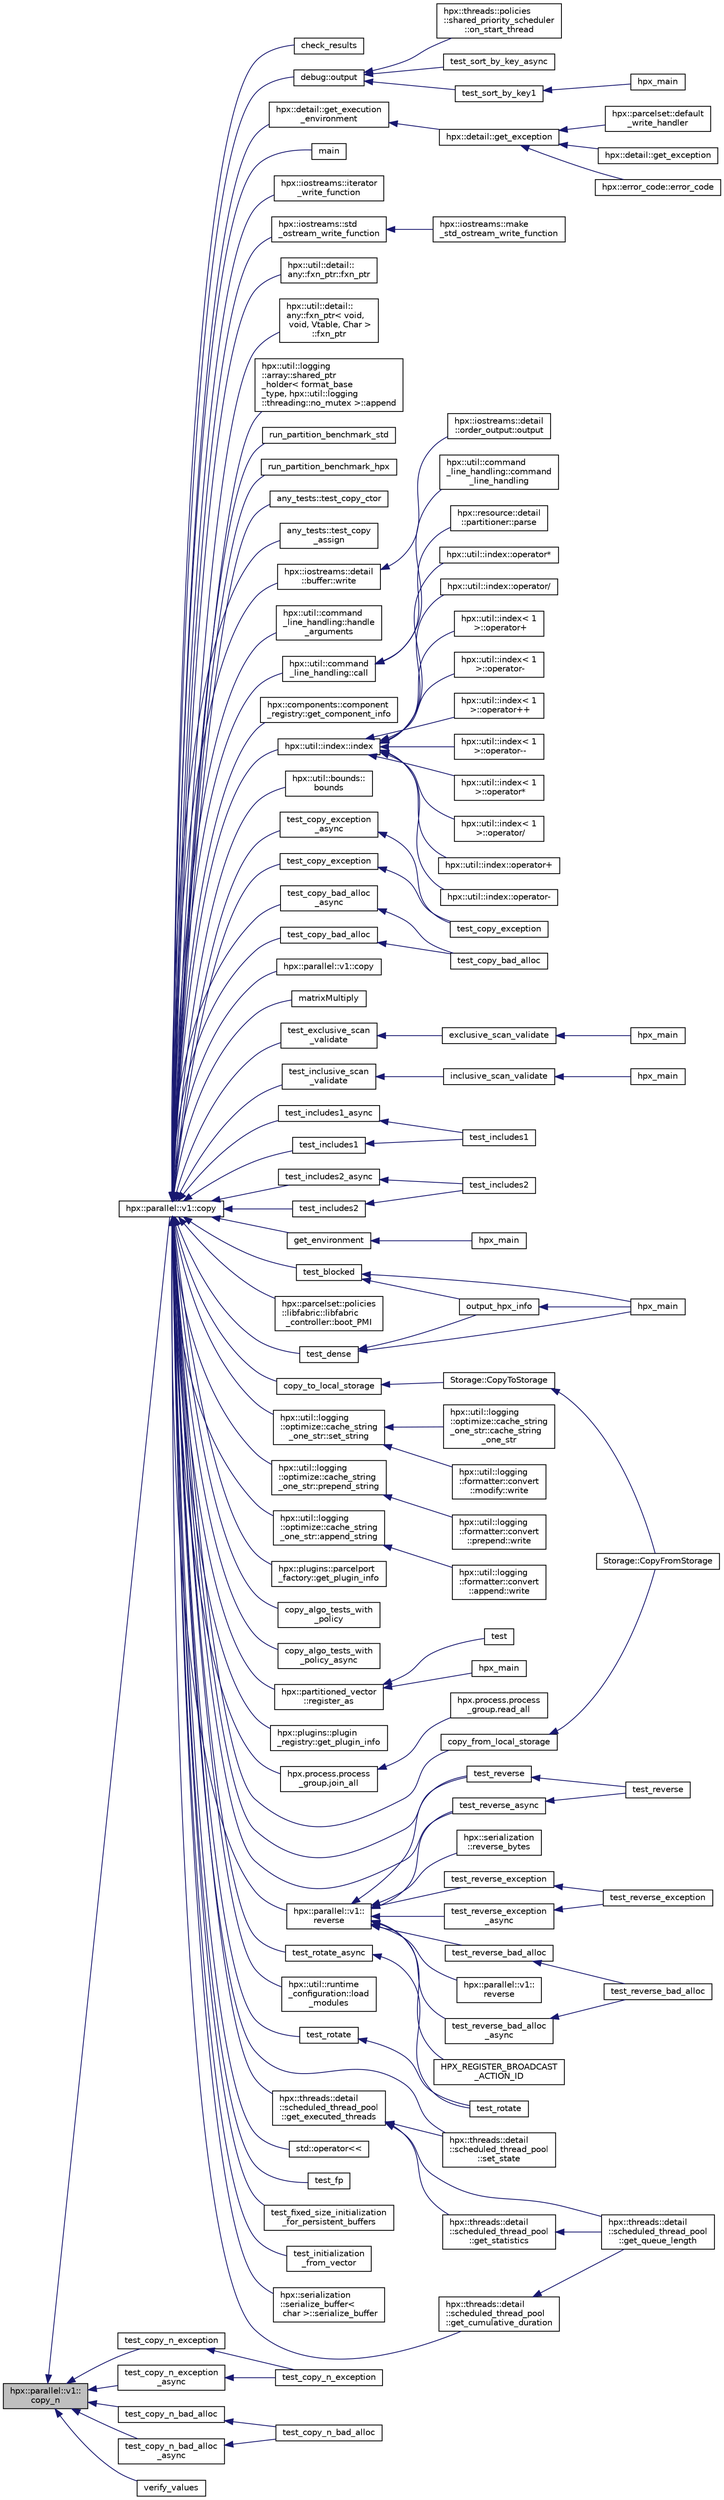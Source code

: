 digraph "hpx::parallel::v1::copy_n"
{
  edge [fontname="Helvetica",fontsize="10",labelfontname="Helvetica",labelfontsize="10"];
  node [fontname="Helvetica",fontsize="10",shape=record];
  rankdir="LR";
  Node670 [label="hpx::parallel::v1::\lcopy_n",height=0.2,width=0.4,color="black", fillcolor="grey75", style="filled", fontcolor="black"];
  Node670 -> Node671 [dir="back",color="midnightblue",fontsize="10",style="solid",fontname="Helvetica"];
  Node671 [label="hpx::parallel::v1::copy",height=0.2,width=0.4,color="black", fillcolor="white", style="filled",URL="$db/db9/namespacehpx_1_1parallel_1_1v1.html#a502f993845638113034b4a1629b7a3c7"];
  Node671 -> Node672 [dir="back",color="midnightblue",fontsize="10",style="solid",fontname="Helvetica"];
  Node672 [label="hpx::util::detail::\lany::fxn_ptr::fxn_ptr",height=0.2,width=0.4,color="black", fillcolor="white", style="filled",URL="$d7/dcb/structhpx_1_1util_1_1detail_1_1any_1_1fxn__ptr.html#ac412cd5fb1858a7626b032904bfcc99d"];
  Node671 -> Node673 [dir="back",color="midnightblue",fontsize="10",style="solid",fontname="Helvetica"];
  Node673 [label="hpx::util::detail::\lany::fxn_ptr\< void,\l void, Vtable, Char \>\l::fxn_ptr",height=0.2,width=0.4,color="black", fillcolor="white", style="filled",URL="$d4/dfd/structhpx_1_1util_1_1detail_1_1any_1_1fxn__ptr_3_01void_00_01void_00_01_vtable_00_01_char_01_4.html#a34b8b84c43fba3e9c96736494926ef9e"];
  Node671 -> Node674 [dir="back",color="midnightblue",fontsize="10",style="solid",fontname="Helvetica"];
  Node674 [label="hpx::util::logging\l::array::shared_ptr\l_holder\< format_base\l_type, hpx::util::logging\l::threading::no_mutex \>::append",height=0.2,width=0.4,color="black", fillcolor="white", style="filled",URL="$d3/d8f/classhpx_1_1util_1_1logging_1_1array_1_1shared__ptr__holder.html#a048beba4280ba0e17bf9b63e48202479"];
  Node671 -> Node675 [dir="back",color="midnightblue",fontsize="10",style="solid",fontname="Helvetica"];
  Node675 [label="run_partition_benchmark_std",height=0.2,width=0.4,color="black", fillcolor="white", style="filled",URL="$d9/d88/benchmark__partition_8cpp.html#a8587bbea477cabbc07fb8c0909fda4bf"];
  Node671 -> Node676 [dir="back",color="midnightblue",fontsize="10",style="solid",fontname="Helvetica"];
  Node676 [label="run_partition_benchmark_hpx",height=0.2,width=0.4,color="black", fillcolor="white", style="filled",URL="$d9/d88/benchmark__partition_8cpp.html#a5c3c49868cd7a8f750c0d4d67d90501c"];
  Node671 -> Node677 [dir="back",color="midnightblue",fontsize="10",style="solid",fontname="Helvetica"];
  Node677 [label="any_tests::test_copy_ctor",height=0.2,width=0.4,color="black", fillcolor="white", style="filled",URL="$de/db0/namespaceany__tests.html#a4d2963fdb2362116cd7576b469e16554"];
  Node671 -> Node678 [dir="back",color="midnightblue",fontsize="10",style="solid",fontname="Helvetica"];
  Node678 [label="any_tests::test_copy\l_assign",height=0.2,width=0.4,color="black", fillcolor="white", style="filled",URL="$de/db0/namespaceany__tests.html#aedf0528c40685a62151d9d189d9478a8"];
  Node671 -> Node679 [dir="back",color="midnightblue",fontsize="10",style="solid",fontname="Helvetica"];
  Node679 [label="hpx::iostreams::detail\l::buffer::write",height=0.2,width=0.4,color="black", fillcolor="white", style="filled",URL="$d0/d8a/structhpx_1_1iostreams_1_1detail_1_1buffer.html#a3806c1acdff428b6a80e01c3304b1320"];
  Node679 -> Node680 [dir="back",color="midnightblue",fontsize="10",style="solid",fontname="Helvetica"];
  Node680 [label="hpx::iostreams::detail\l::order_output::output",height=0.2,width=0.4,color="black", fillcolor="white", style="filled",URL="$d8/d93/structhpx_1_1iostreams_1_1detail_1_1order__output.html#aa91d162ef08182ee688436517a0724c7"];
  Node671 -> Node681 [dir="back",color="midnightblue",fontsize="10",style="solid",fontname="Helvetica"];
  Node681 [label="hpx::util::command\l_line_handling::handle\l_arguments",height=0.2,width=0.4,color="black", fillcolor="white", style="filled",URL="$d2/df0/structhpx_1_1util_1_1command__line__handling.html#a1aa8a009a61fe583bf8de6e144846eee"];
  Node671 -> Node682 [dir="back",color="midnightblue",fontsize="10",style="solid",fontname="Helvetica"];
  Node682 [label="hpx::util::command\l_line_handling::call",height=0.2,width=0.4,color="black", fillcolor="white", style="filled",URL="$d2/df0/structhpx_1_1util_1_1command__line__handling.html#a88a7542cea910b1dcb77191654c3419e"];
  Node682 -> Node683 [dir="back",color="midnightblue",fontsize="10",style="solid",fontname="Helvetica"];
  Node683 [label="hpx::util::command\l_line_handling::command\l_line_handling",height=0.2,width=0.4,color="black", fillcolor="white", style="filled",URL="$d2/df0/structhpx_1_1util_1_1command__line__handling.html#a41c8e4f57b82b9f0357d259c70d11527"];
  Node682 -> Node684 [dir="back",color="midnightblue",fontsize="10",style="solid",fontname="Helvetica"];
  Node684 [label="hpx::resource::detail\l::partitioner::parse",height=0.2,width=0.4,color="black", fillcolor="white", style="filled",URL="$d0/dab/classhpx_1_1resource_1_1detail_1_1partitioner.html#a8319dd5018945e7d493f7a6d88a6ca02"];
  Node671 -> Node685 [dir="back",color="midnightblue",fontsize="10",style="solid",fontname="Helvetica"];
  Node685 [label="hpx::components::component\l_registry::get_component_info",height=0.2,width=0.4,color="black", fillcolor="white", style="filled",URL="$de/da5/structhpx_1_1components_1_1component__registry.html#a12bb12c156afc3b514f5ae5aed45090f",tooltip="Return the ini-information for all contained components. "];
  Node671 -> Node686 [dir="back",color="midnightblue",fontsize="10",style="solid",fontname="Helvetica"];
  Node686 [label="hpx::util::index::index",height=0.2,width=0.4,color="black", fillcolor="white", style="filled",URL="$de/d30/classhpx_1_1util_1_1index.html#abf882e9cdd8bf9d95b4faba144f9caed",tooltip="Effects: Zero-initializes each component. "];
  Node686 -> Node687 [dir="back",color="midnightblue",fontsize="10",style="solid",fontname="Helvetica"];
  Node687 [label="hpx::util::index::operator+",height=0.2,width=0.4,color="black", fillcolor="white", style="filled",URL="$de/d30/classhpx_1_1util_1_1index.html#aa34af735cadc4d8a2b5692f4b412912e",tooltip="Returns: index<Rank>{*this} += rhs. "];
  Node686 -> Node688 [dir="back",color="midnightblue",fontsize="10",style="solid",fontname="Helvetica"];
  Node688 [label="hpx::util::index::operator-",height=0.2,width=0.4,color="black", fillcolor="white", style="filled",URL="$de/d30/classhpx_1_1util_1_1index.html#af2673a8ee8f0a7d06b05aa0df21dd4fd",tooltip="Returns: index<Rank>{*this} -= rhs. "];
  Node686 -> Node689 [dir="back",color="midnightblue",fontsize="10",style="solid",fontname="Helvetica"];
  Node689 [label="hpx::util::index::operator*",height=0.2,width=0.4,color="black", fillcolor="white", style="filled",URL="$de/d30/classhpx_1_1util_1_1index.html#a88b206e4eed810dfb3b2bc0946511fc1",tooltip="Returns: index<Rank>{*this} *= v. "];
  Node686 -> Node690 [dir="back",color="midnightblue",fontsize="10",style="solid",fontname="Helvetica"];
  Node690 [label="hpx::util::index::operator/",height=0.2,width=0.4,color="black", fillcolor="white", style="filled",URL="$de/d30/classhpx_1_1util_1_1index.html#acd7ae8f549efa876966cf63fecef7bd6",tooltip="Returns: index<Rank>{*this} /= v. "];
  Node686 -> Node691 [dir="back",color="midnightblue",fontsize="10",style="solid",fontname="Helvetica"];
  Node691 [label="hpx::util::index\< 1\l \>::operator+",height=0.2,width=0.4,color="black", fillcolor="white", style="filled",URL="$d5/d22/classhpx_1_1util_1_1index_3_011_01_4.html#ae39412c026f3104fa5ae68e39be44d36",tooltip="Returns: index<Rank>{*this} += rhs. "];
  Node686 -> Node692 [dir="back",color="midnightblue",fontsize="10",style="solid",fontname="Helvetica"];
  Node692 [label="hpx::util::index\< 1\l \>::operator-",height=0.2,width=0.4,color="black", fillcolor="white", style="filled",URL="$d5/d22/classhpx_1_1util_1_1index_3_011_01_4.html#addbab11e083426c0fb78a18934335abf",tooltip="Returns: index<Rank>{*this} -= rhs. "];
  Node686 -> Node693 [dir="back",color="midnightblue",fontsize="10",style="solid",fontname="Helvetica"];
  Node693 [label="hpx::util::index\< 1\l \>::operator++",height=0.2,width=0.4,color="black", fillcolor="white", style="filled",URL="$d5/d22/classhpx_1_1util_1_1index_3_011_01_4.html#aec7d69c870cafa096c629a0a9e7503ad"];
  Node686 -> Node694 [dir="back",color="midnightblue",fontsize="10",style="solid",fontname="Helvetica"];
  Node694 [label="hpx::util::index\< 1\l \>::operator--",height=0.2,width=0.4,color="black", fillcolor="white", style="filled",URL="$d5/d22/classhpx_1_1util_1_1index_3_011_01_4.html#a1f14fc3ee6db184107e5d112e03dd6f7"];
  Node686 -> Node695 [dir="back",color="midnightblue",fontsize="10",style="solid",fontname="Helvetica"];
  Node695 [label="hpx::util::index\< 1\l \>::operator*",height=0.2,width=0.4,color="black", fillcolor="white", style="filled",URL="$d5/d22/classhpx_1_1util_1_1index_3_011_01_4.html#a32f4ab025e08253ba6acf9351b1694da",tooltip="Returns: index<Rank>{*this} *= v. "];
  Node686 -> Node696 [dir="back",color="midnightblue",fontsize="10",style="solid",fontname="Helvetica"];
  Node696 [label="hpx::util::index\< 1\l \>::operator/",height=0.2,width=0.4,color="black", fillcolor="white", style="filled",URL="$d5/d22/classhpx_1_1util_1_1index_3_011_01_4.html#a3d225d331fb3d8dc8fcb9e760c9518d9",tooltip="Returns: index<Rank>{*this} /= v. "];
  Node671 -> Node697 [dir="back",color="midnightblue",fontsize="10",style="solid",fontname="Helvetica"];
  Node697 [label="hpx::util::bounds::\lbounds",height=0.2,width=0.4,color="black", fillcolor="white", style="filled",URL="$d4/d1b/classhpx_1_1util_1_1bounds.html#a601f156f60c6e659628f03d389770fe7",tooltip="Effects: Zero-initializes each component. "];
  Node671 -> Node698 [dir="back",color="midnightblue",fontsize="10",style="solid",fontname="Helvetica"];
  Node698 [label="test_copy_exception",height=0.2,width=0.4,color="black", fillcolor="white", style="filled",URL="$d9/d54/copy_8cpp.html#a8ffc3bbb8c0f16b653e0f5c7cc243f21"];
  Node698 -> Node699 [dir="back",color="midnightblue",fontsize="10",style="solid",fontname="Helvetica"];
  Node699 [label="test_copy_exception",height=0.2,width=0.4,color="black", fillcolor="white", style="filled",URL="$d9/d54/copy_8cpp.html#af7fb37549a32793d916e9bad873d5813"];
  Node671 -> Node700 [dir="back",color="midnightblue",fontsize="10",style="solid",fontname="Helvetica"];
  Node700 [label="test_copy_exception\l_async",height=0.2,width=0.4,color="black", fillcolor="white", style="filled",URL="$d9/d54/copy_8cpp.html#a975f6058b2ad575758bb9c1b54a1c464"];
  Node700 -> Node699 [dir="back",color="midnightblue",fontsize="10",style="solid",fontname="Helvetica"];
  Node671 -> Node701 [dir="back",color="midnightblue",fontsize="10",style="solid",fontname="Helvetica"];
  Node701 [label="test_copy_bad_alloc",height=0.2,width=0.4,color="black", fillcolor="white", style="filled",URL="$d9/d54/copy_8cpp.html#a4c5374392b9ae4528dc31288a3a45d20"];
  Node701 -> Node702 [dir="back",color="midnightblue",fontsize="10",style="solid",fontname="Helvetica"];
  Node702 [label="test_copy_bad_alloc",height=0.2,width=0.4,color="black", fillcolor="white", style="filled",URL="$d9/d54/copy_8cpp.html#aedcfd9653ff5c789744b7fa97fdf2823"];
  Node671 -> Node703 [dir="back",color="midnightblue",fontsize="10",style="solid",fontname="Helvetica"];
  Node703 [label="test_copy_bad_alloc\l_async",height=0.2,width=0.4,color="black", fillcolor="white", style="filled",URL="$d9/d54/copy_8cpp.html#aae3d66abea479b770899329ccb071715"];
  Node703 -> Node702 [dir="back",color="midnightblue",fontsize="10",style="solid",fontname="Helvetica"];
  Node671 -> Node704 [dir="back",color="midnightblue",fontsize="10",style="solid",fontname="Helvetica"];
  Node704 [label="hpx::parallel::v1::copy",height=0.2,width=0.4,color="black", fillcolor="white", style="filled",URL="$db/db9/namespacehpx_1_1parallel_1_1v1.html#acbc0b8406e3e0e109cbbae1ba799520f"];
  Node671 -> Node705 [dir="back",color="midnightblue",fontsize="10",style="solid",fontname="Helvetica"];
  Node705 [label="matrixMultiply",height=0.2,width=0.4,color="black", fillcolor="white", style="filled",URL="$dd/d84/cublas__matmul_8cpp.html#aa067c394898cc546b800722bc5eae6ee"];
  Node671 -> Node706 [dir="back",color="midnightblue",fontsize="10",style="solid",fontname="Helvetica"];
  Node706 [label="hpx::detail::get_execution\l_environment",height=0.2,width=0.4,color="black", fillcolor="white", style="filled",URL="$d5/dbe/namespacehpx_1_1detail.html#a3e32a0565372de65928b1a495a4e9d2b"];
  Node706 -> Node707 [dir="back",color="midnightblue",fontsize="10",style="solid",fontname="Helvetica"];
  Node707 [label="hpx::detail::get_exception",height=0.2,width=0.4,color="black", fillcolor="white", style="filled",URL="$d5/dbe/namespacehpx_1_1detail.html#a9bc870a59e82a707b66f801d11a31524"];
  Node707 -> Node708 [dir="back",color="midnightblue",fontsize="10",style="solid",fontname="Helvetica"];
  Node708 [label="hpx::error_code::error_code",height=0.2,width=0.4,color="black", fillcolor="white", style="filled",URL="$d0/ddf/classhpx_1_1error__code.html#a6c75f772a727844e82acc4bda0478be1"];
  Node707 -> Node709 [dir="back",color="midnightblue",fontsize="10",style="solid",fontname="Helvetica"];
  Node709 [label="hpx::parcelset::default\l_write_handler",height=0.2,width=0.4,color="black", fillcolor="white", style="filled",URL="$d4/d41/namespacehpx_1_1parcelset.html#afbd7ba917a0c0adcad43f9b8b0ef1dc2"];
  Node707 -> Node710 [dir="back",color="midnightblue",fontsize="10",style="solid",fontname="Helvetica"];
  Node710 [label="hpx::detail::get_exception",height=0.2,width=0.4,color="black", fillcolor="white", style="filled",URL="$d5/dbe/namespacehpx_1_1detail.html#ae1fcb86925dcb6c7699a858634407236"];
  Node671 -> Node711 [dir="back",color="midnightblue",fontsize="10",style="solid",fontname="Helvetica"];
  Node711 [label="test_exclusive_scan\l_validate",height=0.2,width=0.4,color="black", fillcolor="white", style="filled",URL="$df/d8d/exclusive__scan__validate_8cpp.html#a3ad0827210ccbc9a0b7c3f7082df3661"];
  Node711 -> Node712 [dir="back",color="midnightblue",fontsize="10",style="solid",fontname="Helvetica"];
  Node712 [label="exclusive_scan_validate",height=0.2,width=0.4,color="black", fillcolor="white", style="filled",URL="$df/d8d/exclusive__scan__validate_8cpp.html#a3178f79cb25796b61aa07c085078a217"];
  Node712 -> Node713 [dir="back",color="midnightblue",fontsize="10",style="solid",fontname="Helvetica"];
  Node713 [label="hpx_main",height=0.2,width=0.4,color="black", fillcolor="white", style="filled",URL="$df/d8d/exclusive__scan__validate_8cpp.html#a4ca51ec94fa82421fc621b58eef7b01c"];
  Node671 -> Node714 [dir="back",color="midnightblue",fontsize="10",style="solid",fontname="Helvetica"];
  Node714 [label="test_includes1",height=0.2,width=0.4,color="black", fillcolor="white", style="filled",URL="$dc/d10/includes_8cpp.html#ac9a328bca1819c3cf102403b9e78af4d"];
  Node714 -> Node715 [dir="back",color="midnightblue",fontsize="10",style="solid",fontname="Helvetica"];
  Node715 [label="test_includes1",height=0.2,width=0.4,color="black", fillcolor="white", style="filled",URL="$dc/d10/includes_8cpp.html#a6d101b4dd9e1eda799b990378346277a"];
  Node671 -> Node716 [dir="back",color="midnightblue",fontsize="10",style="solid",fontname="Helvetica"];
  Node716 [label="test_includes1_async",height=0.2,width=0.4,color="black", fillcolor="white", style="filled",URL="$dc/d10/includes_8cpp.html#a54dad366ee0ed5b7f40cb5bf2eb78c8b"];
  Node716 -> Node715 [dir="back",color="midnightblue",fontsize="10",style="solid",fontname="Helvetica"];
  Node671 -> Node717 [dir="back",color="midnightblue",fontsize="10",style="solid",fontname="Helvetica"];
  Node717 [label="test_includes2",height=0.2,width=0.4,color="black", fillcolor="white", style="filled",URL="$dc/d10/includes_8cpp.html#aa28131ce41bfe9d6f55063ecaaa95d0b"];
  Node717 -> Node718 [dir="back",color="midnightblue",fontsize="10",style="solid",fontname="Helvetica"];
  Node718 [label="test_includes2",height=0.2,width=0.4,color="black", fillcolor="white", style="filled",URL="$dc/d10/includes_8cpp.html#a094e019ec3ea270d55f1b58f7e08cfd0"];
  Node671 -> Node719 [dir="back",color="midnightblue",fontsize="10",style="solid",fontname="Helvetica"];
  Node719 [label="test_includes2_async",height=0.2,width=0.4,color="black", fillcolor="white", style="filled",URL="$dc/d10/includes_8cpp.html#a74f23df4b3d3dfced1942f74518c545e"];
  Node719 -> Node718 [dir="back",color="midnightblue",fontsize="10",style="solid",fontname="Helvetica"];
  Node671 -> Node720 [dir="back",color="midnightblue",fontsize="10",style="solid",fontname="Helvetica"];
  Node720 [label="test_inclusive_scan\l_validate",height=0.2,width=0.4,color="black", fillcolor="white", style="filled",URL="$d1/d1e/inclusive__scan__tests_8hpp.html#a2576aec37ed584e4e707efc8e894d04f"];
  Node720 -> Node721 [dir="back",color="midnightblue",fontsize="10",style="solid",fontname="Helvetica"];
  Node721 [label="inclusive_scan_validate",height=0.2,width=0.4,color="black", fillcolor="white", style="filled",URL="$d4/d31/inclusive__scan_8cpp.html#ac12e0974d9a242534d53315ebffcf4ea"];
  Node721 -> Node722 [dir="back",color="midnightblue",fontsize="10",style="solid",fontname="Helvetica"];
  Node722 [label="hpx_main",height=0.2,width=0.4,color="black", fillcolor="white", style="filled",URL="$d4/d31/inclusive__scan_8cpp.html#a4ca51ec94fa82421fc621b58eef7b01c"];
  Node671 -> Node723 [dir="back",color="midnightblue",fontsize="10",style="solid",fontname="Helvetica"];
  Node723 [label="get_environment",height=0.2,width=0.4,color="black", fillcolor="white", style="filled",URL="$df/ddc/launch__process_8cpp.html#a0cf78c7984634501049f3dc46fd28d69"];
  Node723 -> Node724 [dir="back",color="midnightblue",fontsize="10",style="solid",fontname="Helvetica"];
  Node724 [label="hpx_main",height=0.2,width=0.4,color="black", fillcolor="white", style="filled",URL="$df/ddc/launch__process_8cpp.html#a4ca51ec94fa82421fc621b58eef7b01c"];
  Node671 -> Node725 [dir="back",color="midnightblue",fontsize="10",style="solid",fontname="Helvetica"];
  Node725 [label="hpx::parcelset::policies\l::libfabric::libfabric\l_controller::boot_PMI",height=0.2,width=0.4,color="black", fillcolor="white", style="filled",URL="$db/d9f/classhpx_1_1parcelset_1_1policies_1_1libfabric_1_1libfabric__controller.html#a8107a3c0779afb2b6f59b6f2d7fed085"];
  Node671 -> Node726 [dir="back",color="midnightblue",fontsize="10",style="solid",fontname="Helvetica"];
  Node726 [label="copy_to_local_storage",height=0.2,width=0.4,color="black", fillcolor="white", style="filled",URL="$db/daa/network__storage_8cpp.html#a4a30e53cccd72e7de949feb0415f8d20"];
  Node726 -> Node727 [dir="back",color="midnightblue",fontsize="10",style="solid",fontname="Helvetica"];
  Node727 [label="Storage::CopyToStorage",height=0.2,width=0.4,color="black", fillcolor="white", style="filled",URL="$db/dd5/namespace_storage.html#a67db530df57f7b0d41ea9afcaac8946c"];
  Node727 -> Node728 [dir="back",color="midnightblue",fontsize="10",style="solid",fontname="Helvetica"];
  Node728 [label="Storage::CopyFromStorage",height=0.2,width=0.4,color="black", fillcolor="white", style="filled",URL="$db/dd5/namespace_storage.html#afc22ee9d2a21b6e473f85bb8b98c93b0"];
  Node671 -> Node729 [dir="back",color="midnightblue",fontsize="10",style="solid",fontname="Helvetica"];
  Node729 [label="copy_from_local_storage",height=0.2,width=0.4,color="black", fillcolor="white", style="filled",URL="$db/daa/network__storage_8cpp.html#a6abda1483818c08b41b9b2eeb5d974a3"];
  Node729 -> Node728 [dir="back",color="midnightblue",fontsize="10",style="solid",fontname="Helvetica"];
  Node671 -> Node730 [dir="back",color="midnightblue",fontsize="10",style="solid",fontname="Helvetica"];
  Node730 [label="hpx::util::logging\l::optimize::cache_string\l_one_str::set_string",height=0.2,width=0.4,color="black", fillcolor="white", style="filled",URL="$d2/df1/structhpx_1_1util_1_1logging_1_1optimize_1_1cache__string__one__str.html#a68a6011976ebbb742364cbdcbbad654c"];
  Node730 -> Node731 [dir="back",color="midnightblue",fontsize="10",style="solid",fontname="Helvetica"];
  Node731 [label="hpx::util::logging\l::formatter::convert\l::modify::write",height=0.2,width=0.4,color="black", fillcolor="white", style="filled",URL="$df/d5f/namespacehpx_1_1util_1_1logging_1_1formatter_1_1convert_1_1modify.html#a7c07f6847ab66deacc9a8f568981251f"];
  Node730 -> Node732 [dir="back",color="midnightblue",fontsize="10",style="solid",fontname="Helvetica"];
  Node732 [label="hpx::util::logging\l::optimize::cache_string\l_one_str::cache_string\l_one_str",height=0.2,width=0.4,color="black", fillcolor="white", style="filled",URL="$d2/df1/structhpx_1_1util_1_1logging_1_1optimize_1_1cache__string__one__str.html#acb8b3a32a98895381f06c406f4c0f923"];
  Node671 -> Node733 [dir="back",color="midnightblue",fontsize="10",style="solid",fontname="Helvetica"];
  Node733 [label="hpx::util::logging\l::optimize::cache_string\l_one_str::prepend_string",height=0.2,width=0.4,color="black", fillcolor="white", style="filled",URL="$d2/df1/structhpx_1_1util_1_1logging_1_1optimize_1_1cache__string__one__str.html#ac65d8bb47cd38308b999f665ec8e743f"];
  Node733 -> Node734 [dir="back",color="midnightblue",fontsize="10",style="solid",fontname="Helvetica"];
  Node734 [label="hpx::util::logging\l::formatter::convert\l::prepend::write",height=0.2,width=0.4,color="black", fillcolor="white", style="filled",URL="$de/d08/namespacehpx_1_1util_1_1logging_1_1formatter_1_1convert_1_1prepend.html#a9d1f7a8714138e4c036db67efa8a84ef"];
  Node671 -> Node735 [dir="back",color="midnightblue",fontsize="10",style="solid",fontname="Helvetica"];
  Node735 [label="hpx::util::logging\l::optimize::cache_string\l_one_str::append_string",height=0.2,width=0.4,color="black", fillcolor="white", style="filled",URL="$d2/df1/structhpx_1_1util_1_1logging_1_1optimize_1_1cache__string__one__str.html#aa454ed031c9577ea72be70dc9db7fb0e"];
  Node735 -> Node736 [dir="back",color="midnightblue",fontsize="10",style="solid",fontname="Helvetica"];
  Node736 [label="hpx::util::logging\l::formatter::convert\l::append::write",height=0.2,width=0.4,color="black", fillcolor="white", style="filled",URL="$da/d97/namespacehpx_1_1util_1_1logging_1_1formatter_1_1convert_1_1append.html#a4b983567f53121b8e642d2b68e4b56d7"];
  Node671 -> Node737 [dir="back",color="midnightblue",fontsize="10",style="solid",fontname="Helvetica"];
  Node737 [label="hpx::plugins::parcelport\l_factory::get_plugin_info",height=0.2,width=0.4,color="black", fillcolor="white", style="filled",URL="$d2/d50/structhpx_1_1plugins_1_1parcelport__factory.html#ae0bfc9ba44b48f0fab21ce8ad91f98aa"];
  Node671 -> Node738 [dir="back",color="midnightblue",fontsize="10",style="solid",fontname="Helvetica"];
  Node738 [label="copy_algo_tests_with\l_policy",height=0.2,width=0.4,color="black", fillcolor="white", style="filled",URL="$d9/d91/partitioned__vector__copy_8cpp.html#ae0e3f9d05350442941fbd4339e31e6be"];
  Node671 -> Node739 [dir="back",color="midnightblue",fontsize="10",style="solid",fontname="Helvetica"];
  Node739 [label="copy_algo_tests_with\l_policy_async",height=0.2,width=0.4,color="black", fillcolor="white", style="filled",URL="$d9/d91/partitioned__vector__copy_8cpp.html#a2a8bfcd77f2b6d1bef69bbfcd08f2ca3"];
  Node671 -> Node740 [dir="back",color="midnightblue",fontsize="10",style="solid",fontname="Helvetica"];
  Node740 [label="hpx::partitioned_vector\l::register_as",height=0.2,width=0.4,color="black", fillcolor="white", style="filled",URL="$d1/d60/classhpx_1_1partitioned__vector.html#aa5bc9806884a016563badd3631acba76"];
  Node740 -> Node741 [dir="back",color="midnightblue",fontsize="10",style="solid",fontname="Helvetica"];
  Node741 [label="hpx_main",height=0.2,width=0.4,color="black", fillcolor="white", style="filled",URL="$db/d7c/partitioned__vector__spmd__foreach_8cpp.html#a4ca51ec94fa82421fc621b58eef7b01c"];
  Node740 -> Node742 [dir="back",color="midnightblue",fontsize="10",style="solid",fontname="Helvetica"];
  Node742 [label="test",height=0.2,width=0.4,color="black", fillcolor="white", style="filled",URL="$dd/dc9/serialization__partitioned__vector_8cpp.html#ad31f39df04713d49dcb2ed6f9ec4c77b"];
  Node671 -> Node743 [dir="back",color="midnightblue",fontsize="10",style="solid",fontname="Helvetica"];
  Node743 [label="hpx::plugins::plugin\l_registry::get_plugin_info",height=0.2,width=0.4,color="black", fillcolor="white", style="filled",URL="$d2/d92/structhpx_1_1plugins_1_1plugin__registry.html#ac91702c64cc8940454562390d79e341f",tooltip="Return the ini-information for all contained components. "];
  Node671 -> Node744 [dir="back",color="midnightblue",fontsize="10",style="solid",fontname="Helvetica"];
  Node744 [label="hpx.process.process\l_group.join_all",height=0.2,width=0.4,color="black", fillcolor="white", style="filled",URL="$d5/d67/classhpx_1_1process_1_1process__group.html#adcfb796ea57830ecf0c854f89e10f7b0"];
  Node744 -> Node745 [dir="back",color="midnightblue",fontsize="10",style="solid",fontname="Helvetica"];
  Node745 [label="hpx.process.process\l_group.read_all",height=0.2,width=0.4,color="black", fillcolor="white", style="filled",URL="$d5/d67/classhpx_1_1process_1_1process__group.html#a9250808f2c832dbcce173126d1df9106"];
  Node671 -> Node746 [dir="back",color="midnightblue",fontsize="10",style="solid",fontname="Helvetica"];
  Node746 [label="test_reverse",height=0.2,width=0.4,color="black", fillcolor="white", style="filled",URL="$d8/dc4/reverse_8cpp.html#a698a7dfc93bebfd1903e9279d728b478"];
  Node746 -> Node747 [dir="back",color="midnightblue",fontsize="10",style="solid",fontname="Helvetica"];
  Node747 [label="test_reverse",height=0.2,width=0.4,color="black", fillcolor="white", style="filled",URL="$d8/dc4/reverse_8cpp.html#af8ceb06646276dda271ee75fb9cb1330"];
  Node671 -> Node748 [dir="back",color="midnightblue",fontsize="10",style="solid",fontname="Helvetica"];
  Node748 [label="test_reverse_async",height=0.2,width=0.4,color="black", fillcolor="white", style="filled",URL="$d8/dc4/reverse_8cpp.html#a98d04b1d1b66041667a0b108cb75bd94"];
  Node748 -> Node747 [dir="back",color="midnightblue",fontsize="10",style="solid",fontname="Helvetica"];
  Node671 -> Node749 [dir="back",color="midnightblue",fontsize="10",style="solid",fontname="Helvetica"];
  Node749 [label="hpx::parallel::v1::\lreverse",height=0.2,width=0.4,color="black", fillcolor="white", style="filled",URL="$db/db9/namespacehpx_1_1parallel_1_1v1.html#a6bbf1266e4c8218912dd6b0f4e45af81"];
  Node749 -> Node750 [dir="back",color="midnightblue",fontsize="10",style="solid",fontname="Helvetica"];
  Node750 [label="hpx::serialization\l::reverse_bytes",height=0.2,width=0.4,color="black", fillcolor="white", style="filled",URL="$d5/d3c/namespacehpx_1_1serialization.html#a8f011ebc83a6d30da709e16b0cb73d01"];
  Node749 -> Node746 [dir="back",color="midnightblue",fontsize="10",style="solid",fontname="Helvetica"];
  Node749 -> Node748 [dir="back",color="midnightblue",fontsize="10",style="solid",fontname="Helvetica"];
  Node749 -> Node751 [dir="back",color="midnightblue",fontsize="10",style="solid",fontname="Helvetica"];
  Node751 [label="test_reverse_exception",height=0.2,width=0.4,color="black", fillcolor="white", style="filled",URL="$d8/dc4/reverse_8cpp.html#a3fc488f688ffcc2638e75651d05ce0a1"];
  Node751 -> Node752 [dir="back",color="midnightblue",fontsize="10",style="solid",fontname="Helvetica"];
  Node752 [label="test_reverse_exception",height=0.2,width=0.4,color="black", fillcolor="white", style="filled",URL="$d8/dc4/reverse_8cpp.html#aa2d8d81dddb303261c7e261a04af58e8"];
  Node749 -> Node753 [dir="back",color="midnightblue",fontsize="10",style="solid",fontname="Helvetica"];
  Node753 [label="test_reverse_exception\l_async",height=0.2,width=0.4,color="black", fillcolor="white", style="filled",URL="$d8/dc4/reverse_8cpp.html#aa1ef542757feafa7771fd3a91fad9ec3"];
  Node753 -> Node752 [dir="back",color="midnightblue",fontsize="10",style="solid",fontname="Helvetica"];
  Node749 -> Node754 [dir="back",color="midnightblue",fontsize="10",style="solid",fontname="Helvetica"];
  Node754 [label="test_reverse_bad_alloc",height=0.2,width=0.4,color="black", fillcolor="white", style="filled",URL="$d8/dc4/reverse_8cpp.html#a40fe535807d02cbe5ca07115a9136645"];
  Node754 -> Node755 [dir="back",color="midnightblue",fontsize="10",style="solid",fontname="Helvetica"];
  Node755 [label="test_reverse_bad_alloc",height=0.2,width=0.4,color="black", fillcolor="white", style="filled",URL="$d8/dc4/reverse_8cpp.html#ab4e1a7ce9674bb5cf3ffcc0f43d8f0df"];
  Node749 -> Node756 [dir="back",color="midnightblue",fontsize="10",style="solid",fontname="Helvetica"];
  Node756 [label="test_reverse_bad_alloc\l_async",height=0.2,width=0.4,color="black", fillcolor="white", style="filled",URL="$d8/dc4/reverse_8cpp.html#ae0154bff33a98454ffa3b43769b3947c"];
  Node756 -> Node755 [dir="back",color="midnightblue",fontsize="10",style="solid",fontname="Helvetica"];
  Node749 -> Node757 [dir="back",color="midnightblue",fontsize="10",style="solid",fontname="Helvetica"];
  Node757 [label="hpx::parallel::v1::\lreverse",height=0.2,width=0.4,color="black", fillcolor="white", style="filled",URL="$db/db9/namespacehpx_1_1parallel_1_1v1.html#add542518419ae02ebf254281b2f6b467"];
  Node749 -> Node758 [dir="back",color="midnightblue",fontsize="10",style="solid",fontname="Helvetica"];
  Node758 [label="HPX_REGISTER_BROADCAST\l_ACTION_ID",height=0.2,width=0.4,color="black", fillcolor="white", style="filled",URL="$de/d5c/runtime__support__server_8cpp.html#a2c7fd60adfab122ae67b173ad73fc706"];
  Node671 -> Node759 [dir="back",color="midnightblue",fontsize="10",style="solid",fontname="Helvetica"];
  Node759 [label="test_rotate",height=0.2,width=0.4,color="black", fillcolor="white", style="filled",URL="$d7/d5d/rotate_8cpp.html#ab8a8520d8bdef3f9022bc5377426d949"];
  Node759 -> Node760 [dir="back",color="midnightblue",fontsize="10",style="solid",fontname="Helvetica"];
  Node760 [label="test_rotate",height=0.2,width=0.4,color="black", fillcolor="white", style="filled",URL="$d7/d5d/rotate_8cpp.html#ae9e7ca0d224acd1e52ac006b1b1249e6"];
  Node671 -> Node761 [dir="back",color="midnightblue",fontsize="10",style="solid",fontname="Helvetica"];
  Node761 [label="test_rotate_async",height=0.2,width=0.4,color="black", fillcolor="white", style="filled",URL="$d7/d5d/rotate_8cpp.html#ae3e37eb13d1c555e7ec861e99599cecb"];
  Node761 -> Node760 [dir="back",color="midnightblue",fontsize="10",style="solid",fontname="Helvetica"];
  Node671 -> Node762 [dir="back",color="midnightblue",fontsize="10",style="solid",fontname="Helvetica"];
  Node762 [label="hpx::util::runtime\l_configuration::load\l_modules",height=0.2,width=0.4,color="black", fillcolor="white", style="filled",URL="$d8/d70/classhpx_1_1util_1_1runtime__configuration.html#a684c450613a1e9286639e43b793a07ce"];
  Node671 -> Node763 [dir="back",color="midnightblue",fontsize="10",style="solid",fontname="Helvetica"];
  Node763 [label="hpx::threads::detail\l::scheduled_thread_pool\l::set_state",height=0.2,width=0.4,color="black", fillcolor="white", style="filled",URL="$d2/df7/classhpx_1_1threads_1_1detail_1_1scheduled__thread__pool.html#a4c5c2e57730a788a22926759bcc07972"];
  Node671 -> Node764 [dir="back",color="midnightblue",fontsize="10",style="solid",fontname="Helvetica"];
  Node764 [label="hpx::threads::detail\l::scheduled_thread_pool\l::get_executed_threads",height=0.2,width=0.4,color="black", fillcolor="white", style="filled",URL="$d2/df7/classhpx_1_1threads_1_1detail_1_1scheduled__thread__pool.html#a752993760499d1faf511432e3230620a"];
  Node764 -> Node765 [dir="back",color="midnightblue",fontsize="10",style="solid",fontname="Helvetica"];
  Node765 [label="hpx::threads::detail\l::scheduled_thread_pool\l::get_queue_length",height=0.2,width=0.4,color="black", fillcolor="white", style="filled",URL="$d2/df7/classhpx_1_1threads_1_1detail_1_1scheduled__thread__pool.html#a2f281765fae56e182a978b907c75f1ca"];
  Node764 -> Node763 [dir="back",color="midnightblue",fontsize="10",style="solid",fontname="Helvetica"];
  Node764 -> Node766 [dir="back",color="midnightblue",fontsize="10",style="solid",fontname="Helvetica"];
  Node766 [label="hpx::threads::detail\l::scheduled_thread_pool\l::get_statistics",height=0.2,width=0.4,color="black", fillcolor="white", style="filled",URL="$d2/df7/classhpx_1_1threads_1_1detail_1_1scheduled__thread__pool.html#af2dcb72d2af1ae8d518295a975531b21"];
  Node766 -> Node765 [dir="back",color="midnightblue",fontsize="10",style="solid",fontname="Helvetica"];
  Node671 -> Node767 [dir="back",color="midnightblue",fontsize="10",style="solid",fontname="Helvetica"];
  Node767 [label="hpx::threads::detail\l::scheduled_thread_pool\l::get_cumulative_duration",height=0.2,width=0.4,color="black", fillcolor="white", style="filled",URL="$d2/df7/classhpx_1_1threads_1_1detail_1_1scheduled__thread__pool.html#a8d4a988d98693b637a1591ecbc404721"];
  Node767 -> Node765 [dir="back",color="midnightblue",fontsize="10",style="solid",fontname="Helvetica"];
  Node671 -> Node768 [dir="back",color="midnightblue",fontsize="10",style="solid",fontname="Helvetica"];
  Node768 [label="std::operator\<\<",height=0.2,width=0.4,color="black", fillcolor="white", style="filled",URL="$d8/dcc/namespacestd.html#a7b26db8bc46202080a4c579d92a9013a"];
  Node671 -> Node769 [dir="back",color="midnightblue",fontsize="10",style="solid",fontname="Helvetica"];
  Node769 [label="test_fp",height=0.2,width=0.4,color="black", fillcolor="white", style="filled",URL="$d8/d4f/serialization__unordered__map_8cpp.html#a1562c7873e81687d6bf131c9993a198d"];
  Node671 -> Node770 [dir="back",color="midnightblue",fontsize="10",style="solid",fontname="Helvetica"];
  Node770 [label="test_fixed_size_initialization\l_for_persistent_buffers",height=0.2,width=0.4,color="black", fillcolor="white", style="filled",URL="$d1/d00/serialize__buffer_8cpp.html#abe9b6b9d0e6120127310acff16e660e4"];
  Node671 -> Node771 [dir="back",color="midnightblue",fontsize="10",style="solid",fontname="Helvetica"];
  Node771 [label="test_initialization\l_from_vector",height=0.2,width=0.4,color="black", fillcolor="white", style="filled",URL="$d1/d00/serialize__buffer_8cpp.html#a7c7ba2950fb1f3ce99c5a169b38ecbc6"];
  Node671 -> Node772 [dir="back",color="midnightblue",fontsize="10",style="solid",fontname="Helvetica"];
  Node772 [label="hpx::serialization\l::serialize_buffer\<\l char \>::serialize_buffer",height=0.2,width=0.4,color="black", fillcolor="white", style="filled",URL="$dd/d44/classhpx_1_1serialization_1_1serialize__buffer.html#a02f6fb2c4b1df266d4efadea9db6c959"];
  Node671 -> Node773 [dir="back",color="midnightblue",fontsize="10",style="solid",fontname="Helvetica"];
  Node773 [label="debug::output",height=0.2,width=0.4,color="black", fillcolor="white", style="filled",URL="$d2/dde/namespacedebug.html#abf30712c4e5a6ef52e7161d55681751f"];
  Node773 -> Node774 [dir="back",color="midnightblue",fontsize="10",style="solid",fontname="Helvetica"];
  Node774 [label="hpx::threads::policies\l::shared_priority_scheduler\l::on_start_thread",height=0.2,width=0.4,color="black", fillcolor="white", style="filled",URL="$d8/d52/classhpx_1_1threads_1_1policies_1_1shared__priority__scheduler.html#a6b50d46539ac974cbe2706f56c2fbc3f"];
  Node773 -> Node775 [dir="back",color="midnightblue",fontsize="10",style="solid",fontname="Helvetica"];
  Node775 [label="test_sort_by_key1",height=0.2,width=0.4,color="black", fillcolor="white", style="filled",URL="$df/daa/sort__by__key_8cpp.html#a8652239ac3ed0857d7ab6d8a87ee38d5"];
  Node775 -> Node776 [dir="back",color="midnightblue",fontsize="10",style="solid",fontname="Helvetica"];
  Node776 [label="hpx_main",height=0.2,width=0.4,color="black", fillcolor="white", style="filled",URL="$df/daa/sort__by__key_8cpp.html#a4ca51ec94fa82421fc621b58eef7b01c"];
  Node773 -> Node777 [dir="back",color="midnightblue",fontsize="10",style="solid",fontname="Helvetica"];
  Node777 [label="test_sort_by_key_async",height=0.2,width=0.4,color="black", fillcolor="white", style="filled",URL="$df/daa/sort__by__key_8cpp.html#ac09b80a6ff7103516379f571e4f168ce"];
  Node671 -> Node778 [dir="back",color="midnightblue",fontsize="10",style="solid",fontname="Helvetica"];
  Node778 [label="check_results",height=0.2,width=0.4,color="black", fillcolor="white", style="filled",URL="$da/d5f/stream_8cpp.html#a35f01bec8b4f294117e3760cc2239993"];
  Node671 -> Node779 [dir="back",color="midnightblue",fontsize="10",style="solid",fontname="Helvetica"];
  Node779 [label="test_dense",height=0.2,width=0.4,color="black", fillcolor="white", style="filled",URL="$d5/d98/tests_8hh.html#afc18472d3b5d5c43c321bab65a841aec"];
  Node779 -> Node780 [dir="back",color="midnightblue",fontsize="10",style="solid",fontname="Helvetica"];
  Node780 [label="output_hpx_info",height=0.2,width=0.4,color="black", fillcolor="white", style="filled",URL="$d9/d0f/main_8cc.html#a22d5612b13072491f3de2340527ce19f"];
  Node780 -> Node781 [dir="back",color="midnightblue",fontsize="10",style="solid",fontname="Helvetica"];
  Node781 [label="hpx_main",height=0.2,width=0.4,color="black", fillcolor="white", style="filled",URL="$d9/d0f/main_8cc.html#a344a9bb316c276641af2d061a2558c97"];
  Node779 -> Node781 [dir="back",color="midnightblue",fontsize="10",style="solid",fontname="Helvetica"];
  Node671 -> Node782 [dir="back",color="midnightblue",fontsize="10",style="solid",fontname="Helvetica"];
  Node782 [label="test_blocked",height=0.2,width=0.4,color="black", fillcolor="white", style="filled",URL="$d5/d98/tests_8hh.html#a0dc326736d80613005e0cd8046735b9e"];
  Node782 -> Node780 [dir="back",color="midnightblue",fontsize="10",style="solid",fontname="Helvetica"];
  Node782 -> Node781 [dir="back",color="midnightblue",fontsize="10",style="solid",fontname="Helvetica"];
  Node671 -> Node783 [dir="back",color="midnightblue",fontsize="10",style="solid",fontname="Helvetica"];
  Node783 [label="main",height=0.2,width=0.4,color="black", fillcolor="white", style="filled",URL="$dd/d98/transform__iterator2_8cpp.html#ae66f6b31b5ad750f1fe042a706a4e3d4"];
  Node671 -> Node784 [dir="back",color="midnightblue",fontsize="10",style="solid",fontname="Helvetica"];
  Node784 [label="hpx::iostreams::iterator\l_write_function",height=0.2,width=0.4,color="black", fillcolor="white", style="filled",URL="$dd/d1d/namespacehpx_1_1iostreams.html#a1168c74b2882f91d7bfe07df782a84b1"];
  Node671 -> Node785 [dir="back",color="midnightblue",fontsize="10",style="solid",fontname="Helvetica"];
  Node785 [label="hpx::iostreams::std\l_ostream_write_function",height=0.2,width=0.4,color="black", fillcolor="white", style="filled",URL="$dd/d1d/namespacehpx_1_1iostreams.html#a370c267b7f506c4627590a921b3e604b"];
  Node785 -> Node786 [dir="back",color="midnightblue",fontsize="10",style="solid",fontname="Helvetica"];
  Node786 [label="hpx::iostreams::make\l_std_ostream_write_function",height=0.2,width=0.4,color="black", fillcolor="white", style="filled",URL="$dd/d1d/namespacehpx_1_1iostreams.html#a19f825d7b333e84e41c922199d7f6af1"];
  Node670 -> Node787 [dir="back",color="midnightblue",fontsize="10",style="solid",fontname="Helvetica"];
  Node787 [label="test_copy_n_exception",height=0.2,width=0.4,color="black", fillcolor="white", style="filled",URL="$d3/d44/copyn_8cpp.html#abe4e05d78a05b84674e56fe6c39fca90"];
  Node787 -> Node788 [dir="back",color="midnightblue",fontsize="10",style="solid",fontname="Helvetica"];
  Node788 [label="test_copy_n_exception",height=0.2,width=0.4,color="black", fillcolor="white", style="filled",URL="$d3/d44/copyn_8cpp.html#a759f36646bff1264f307657be7256457"];
  Node670 -> Node789 [dir="back",color="midnightblue",fontsize="10",style="solid",fontname="Helvetica"];
  Node789 [label="test_copy_n_exception\l_async",height=0.2,width=0.4,color="black", fillcolor="white", style="filled",URL="$d3/d44/copyn_8cpp.html#a42328f0b598518eafcc7b94d6a28425d"];
  Node789 -> Node788 [dir="back",color="midnightblue",fontsize="10",style="solid",fontname="Helvetica"];
  Node670 -> Node790 [dir="back",color="midnightblue",fontsize="10",style="solid",fontname="Helvetica"];
  Node790 [label="test_copy_n_bad_alloc",height=0.2,width=0.4,color="black", fillcolor="white", style="filled",URL="$d3/d44/copyn_8cpp.html#a74eb1f7d59b681e15d11f90c85f48147"];
  Node790 -> Node791 [dir="back",color="midnightblue",fontsize="10",style="solid",fontname="Helvetica"];
  Node791 [label="test_copy_n_bad_alloc",height=0.2,width=0.4,color="black", fillcolor="white", style="filled",URL="$d3/d44/copyn_8cpp.html#a7670322fc993a56ef4dfba081e71275d"];
  Node670 -> Node792 [dir="back",color="midnightblue",fontsize="10",style="solid",fontname="Helvetica"];
  Node792 [label="test_copy_n_bad_alloc\l_async",height=0.2,width=0.4,color="black", fillcolor="white", style="filled",URL="$d3/d44/copyn_8cpp.html#af27e7c5f4571120910ce3c0567280b50"];
  Node792 -> Node791 [dir="back",color="midnightblue",fontsize="10",style="solid",fontname="Helvetica"];
  Node670 -> Node793 [dir="back",color="midnightblue",fontsize="10",style="solid",fontname="Helvetica"];
  Node793 [label="verify_values",height=0.2,width=0.4,color="black", fillcolor="white", style="filled",URL="$d7/dfb/partitioned__vector__scan_8hpp.html#a1b81c4c13d30b08cac00db9b75578cf1"];
}
